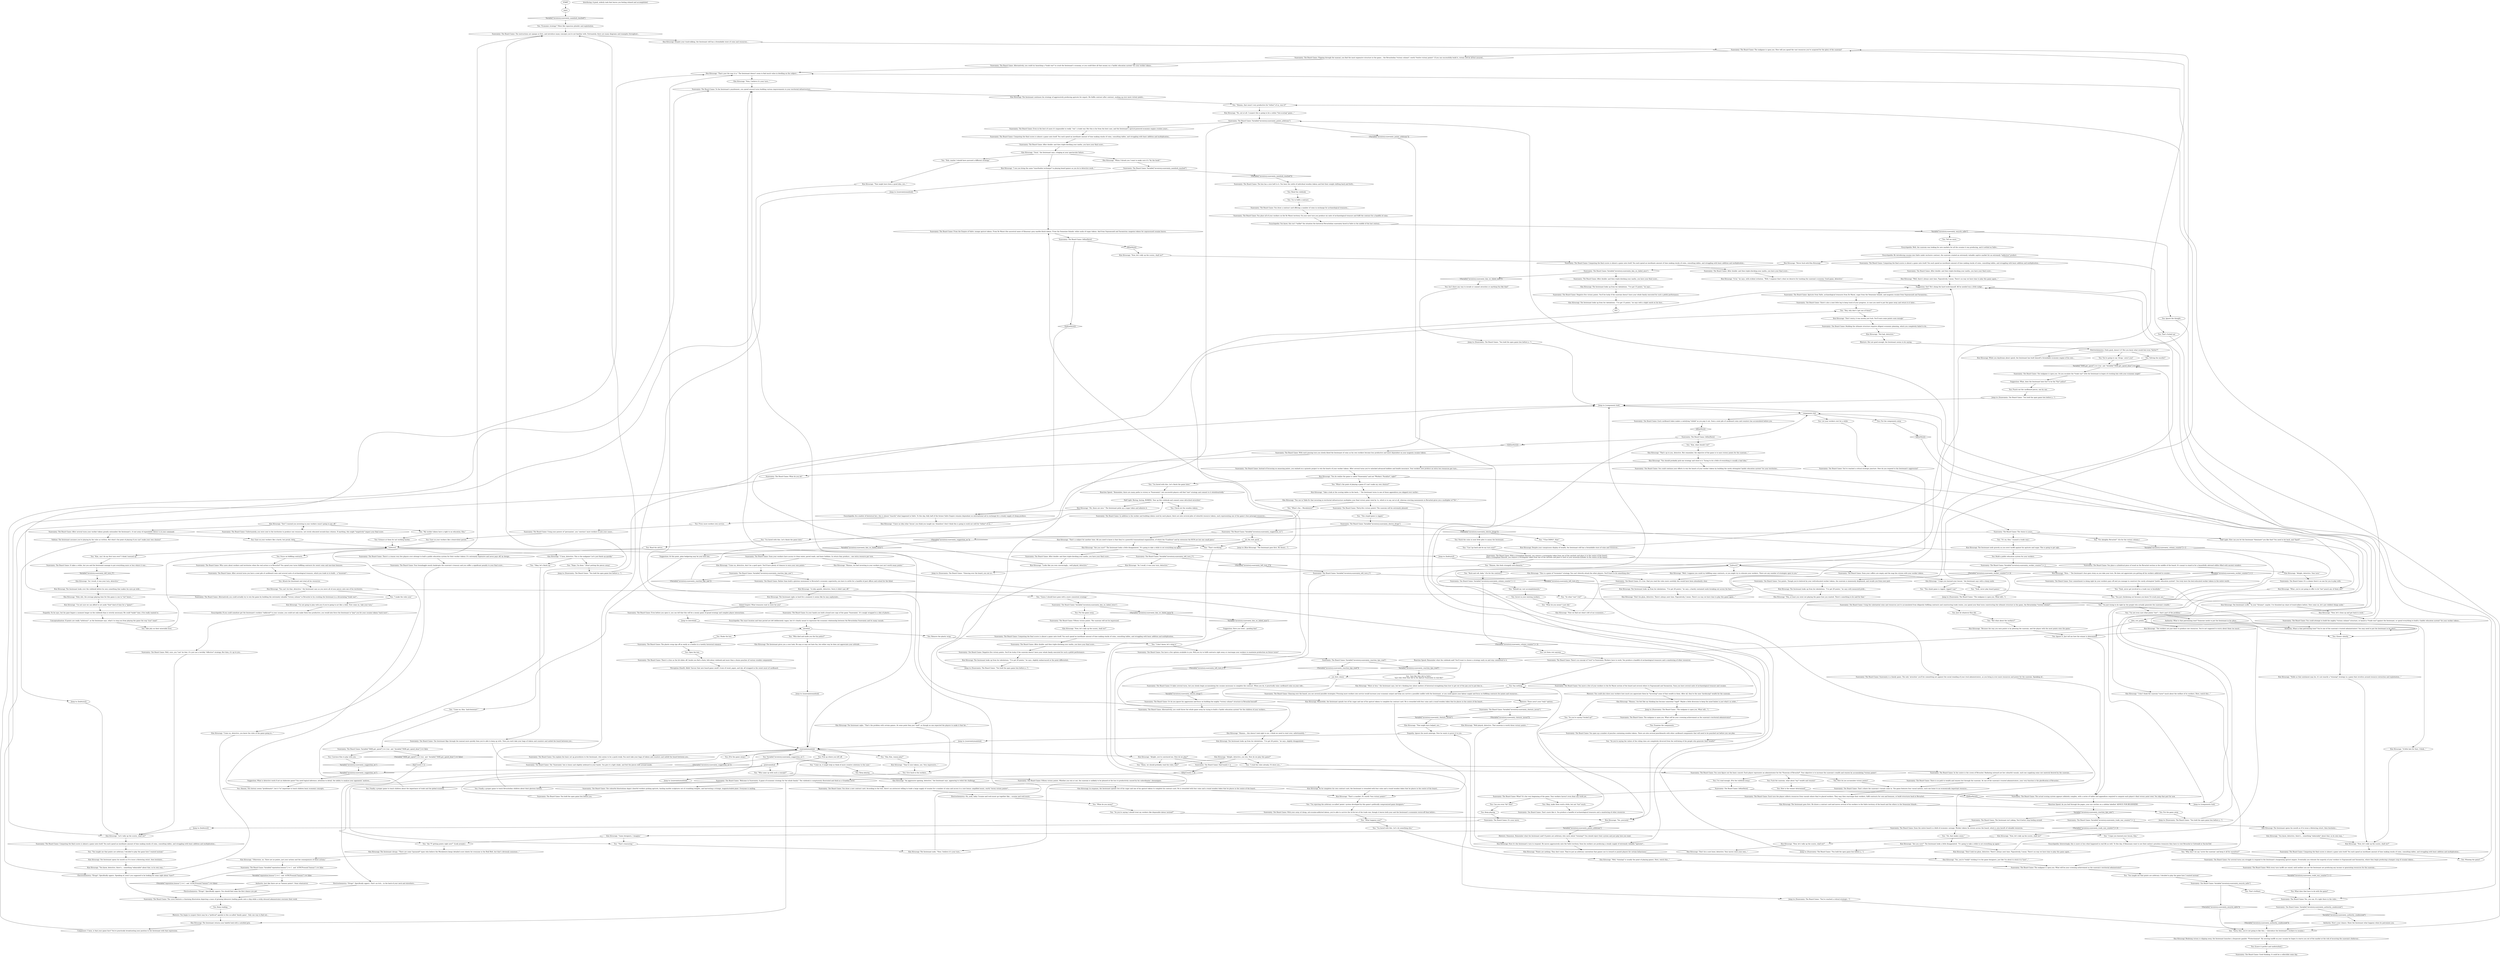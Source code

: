 # INVENTORY / SUZERAINTY GAME
# Information about: colonies of Revachol.
# ==================================================
digraph G {
	  0 [label="START"];
	  1 [label="input"];
	  2 [label="You: Shake the box."];
	  3 [label="introhub"];
	  4 [label="Rhetoric: But not good enough, the lieutenant seems to be saying."];
	  5 [label="You: Fuck the suzerain, what about *my* wealth and renown?"];
	  6 [label="Suzerainty: The Board Game: The actual scoring system appears infinitely complex, with a series of tables and appendices required to compute each player's final victory point total. You skip that part for now."];
	  7 [label="Suzerainty: The Board Game: You open up a number of pouches containing wooden tokens. There are also several punchboards with other cardboard components that will need to be punched out before you can play."];
	  8 [label="Suzerainty: The Board Game: In addition to the worker and building tokens used by each player, there are also several piles of colourful resource tokens, each representing one of the game's four principal resources..."];
	  9 [label="Kim Kitsuragi: \"That's a market. It's worth *two victory points*.\""];
	  10 [label="You: Glower silently."];
	  11 [label="Kim Kitsuragi: \"Don't worry, it was mostly just luck. You'll earn some points soon enough.\""];
	  12 [label="components hub"];
	  13 [label="Electrochemistry: Oh, yeah, baby. Cocaine and rock music go together like... cocaine and rock music."];
	  14 [label="You: \"Hmmm, this feels strangely anti-climactic.\""];
	  15 [label="Kim Kitsuragi: The lieutenant sighs. \"That's the problem with certain games. At some point they just *end*, as though no one expected the players to make it that far...\""];
	  16 [label="Suzerainty: The Board Game: Who cares about workers and territories when the real action is in Revachol? You spend your turns fulfilling contracts for sweet coins and one-time bonuses."];
	  17 [label="Suzerainty: The Board Game: It's true. Had you read the rules more carefully this would have been abundantly clear."];
	  18 [label="Kim Kitsuragi: The lieutenant shrugs. \"There are some *paranoid* types who believe the Moralintern keeps detailed score sheets for everyone in the Reál Belt, but that's obviously nonsense...\""];
	  19 [label="Kim Kitsuragi: \"Otherwise, no. There are no points, just your actions and the consequences of those actions.\""];
	  20 [label="Authority: Now's your chance. Show the lieutenant what happens when he patronizes you."];
	  21 [label="Suzerainty: The Board Game: Variable[\"inventory.suzerainty_authority_condescend\"]"];
	  22 [label="Variable[\"inventory.suzerainty_authority_condescend\"]", shape=diamond];
	  23 [label="!(Variable[\"inventory.suzerainty_authority_condescend\"])", shape=diamond];
	  24 [label="Suzerainty: The Board Game: Your commitment to doing right by your workers pays off and you manage to construct the rarely attempted *public education system*. You truly have the best-educated worker tokens in the entire world..."];
	  25 [label="Encyclopedia: Well, the suzerain was looking for new markets for all the cocaine it was producing, and it settled on Safre..."];
	  26 [label="Rhetoric: Those aren't your *only* options."];
	  27 [label="Kim Kitsuragi: \"Holy shit, the average playing time for this game is one to *six* hours...\""];
	  28 [label="Kim Kitsuragi: The lieutenant looks up from his tabulations. \"I've got 20 points,\" he says with measured pride..."];
	  29 [label="You: Solving the murder?"];
	  30 [label="Suzerainty: The Board Game: The endgame is upon you. How will you spend the vast resources you've acquired for the glory of the suzerain?"];
	  31 [label="You: Remove the plastic wrap."];
	  32 [label="Suzerainty: The Board Game: Even before you open it, you can tell that this will be a meaty game of grand strategy and complex player interactions."];
	  33 [label="Suzerainty: The Board Game: There's a hiss as the lid slides off. Inside you find a thick, full-colour rulebook and more than a dozen pouches of various wooden components."];
	  34 [label="You: I've read enough. (Put the rulebook away.)"];
	  35 [label="Half Light: Boring, boring, BORING. Tear up this rulebook and commit some old-school atrocities!"];
	  36 [label="Suzerainty: The Board Game: Variable[\"inventory.suzerainty_reaction_tips_read\"]"];
	  37 [label="Variable[\"inventory.suzerainty_reaction_tips_read\"]", shape=diamond];
	  38 [label="!(Variable[\"inventory.suzerainty_reaction_tips_read\"])", shape=diamond];
	  39 [label="You: Pick up where you left off."];
	  40 [label="Kim Kitsuragi: \"More or less,\" the lieutenant says, but he's thinking less about matters of historical wrongdoing than how to get out of the jam you've put him in..."];
	  41 [label="You: \"For almighty Revachol!\" (Go for the victory column.)"];
	  42 [label="Jump to: [hubturn2]"];
	  43 [label="Kim Kitsuragi: \"Now, I believe it's your turn...\""];
	  44 [label="You: \"Am *I* getting points right now?\" (Look around.)"];
	  45 [label="You: \"Who came up with such a concept?\""];
	  46 [label="Suzerainty: The Board Game: Using the substantial coins and resources you've accumulated from diligently fulfilling contracts and constructing trade routes, you spend your final turns constructing the ultimate structure in the game, the Revacholian *victory column*..."];
	  47 [label="Kim Kitsuragi: \"A risky gambit, detective. Sorry it didn't pay off.\""];
	  48 [label="You: Okay, make them work a little, but not *too* much."];
	  49 [label="Suzerainty: The Board Game: Computing the final scores is almost a game unto itself. You each spend an inordinate amount of time making stacks of coins, consulting tables, and struggling with basic addition and multiplication..."];
	  50 [label="Suzerainty: The Board Game: Computing the final scores is almost a game unto itself. You each spend an inordinate amount of time making stacks of coins, consulting tables, and struggling with basic addition and multiplication..."];
	  51 [label="You: \"Yeah, never play board games.\""];
	  52 [label="You: \"Guess I should have gone with a more consistent strategy.\""];
	  53 [label="Empathy: So he says, but his gaze lingers a moment longer on the rulebook than is strictly necessary. He could *make* time, if he really wanted to."];
	  54 [label="Suggestion: At this point, plain badgering may be your best bet."];
	  55 [label="You: \"Come on, Kim, *puh-leeeeeze*.\""];
	  56 [label="Suzerainty: The Board Game: After double- and then triple-checking your maths, you have your final score..."];
	  57 [label="Suzerainty: The Board Game: After double- and then triple-checking your maths, you have your final score..."];
	  58 [label="You: \"Huh, maybe I should have pursued a different strategy.\""];
	  59 [label="Kim Kitsuragi: The lieutenant opens his mouth as if to issue a blistering retort, then hesitates..."];
	  60 [label="Electrochemistry: *Drugs*. Specifically uppers. That's an itch... in the back of your neck and elsewhere..."];
	  61 [label="Suzerainty: The Board Game: Flipping through the manual, you find the most expensive structure in the game... the Revacholian *victory column*, worth *twelve victory points*. If you can successfully build it, victory will be all-but assured..."];
	  62 [label="Suzerainty: The Board Game: Alternatively, you could try launching a *trade war* to crush the lieutenant's economy, or you could blow all that money on a *public education system* for your worker tokens..."];
	  63 [label="You: Open the box."];
	  64 [label="Suzerainty: The Board Game: Variable[\"reputation.honour\"] >= 1  and  IsTHCPresent(\"honour\") == false"];
	  65 [label="Variable[\"reputation.honour\"] >= 1  and  IsTHCPresent(\"honour\") == false", shape=diamond];
	  66 [label="!(Variable[\"reputation.honour\"] >= 1  and  IsTHCPresent(\"honour\") == false)", shape=diamond];
	  67 [label="You: How do you accumulate victory points?"];
	  68 [label="You: \"Rock and roll, baby.\" (Go for the contract.)"];
	  69 [label="Kim Kitsuragi: The lieutenant nods gravely as you erect tariffs against his apricots and sugar. This is going to get ugly..."];
	  70 [label="You: Focus on fulfilling contracts."];
	  71 [label="Kim Kitsuragi: \"You know, detective, there's... something *admirable* about that, in its own way...\""];
	  72 [label="Kim Kitsuragi: \"You should probably pick one strategy and stick to it. Trying to do a little of everything is usually a bad idea.\""];
	  73 [label="Suzerainty: The Board Game: Your boondoggle nearly bankrupts the suzerain's treasury and you suffer a significant penalty to your final score..."];
	  74 [label="Jump to: [suzeraintymainhub]"];
	  75 [label="Kim Kitsuragi: \"Don't be glum, detective. There's always next time. Figuratively, I mean. There's no way we have time to play this game again...\""];
	  76 [label="Suzerainty: The Board Game: After double- and then triple-checking your maths, you have your final score..."];
	  77 [label="You: You're going to say 'drugs,' aren't you?"];
	  78 [label="Suzerainty: The Board Game: The endgame is upon you. What will be your crowning achievement as the suzerain's territorial administrator?"];
	  79 [label="Perception (Smell): Ahhh! Savour that new board game smell! A mix of wood, paper, and ink, all wrapped in the sweet must of cardboard."];
	  80 [label="suzeraintymainhub"];
	  81 [label="You: [Put the game away.]"];
	  82 [label="Authority: Just like there are no *honour points*. None whatsoever."];
	  83 [label="You: Put the components away."];
	  84 [label="You: \"It's on, Kim.\" (Launch a trade war.)"];
	  85 [label="Kim Kitsuragi: Now it's the lieutenant's turn to respond. He moves aggressively onto the Safre territory. Soon his workers are producing a steady supply of extremely valuable *apricots*..."];
	  86 [label="You: Gaze on your workers like a harsh, but proud, deity."];
	  87 [label="You: \"What's the point of playing a game if I can't make my own choices?\""];
	  88 [label="You: Tell me more."];
	  89 [label="You: That's fucked up!"];
	  90 [label="Kim Kitsuragi: \"Yes, precisely.\""];
	  91 [label="Suzerainty: The Board Game: It's your move."];
	  92 [label="Kim Kitsuragi: The lieutenant looks up from his tabulations. \"I've got 15 points,\" he says with a slight smirk on his face..."];
	  93 [label="Kim Kitsuragi: \"Hey, at least you went out playing the game how you wanted. There's something to be said for that.\""];
	  94 [label="Suzerainty: The Board Game: Computing the final scores is almost a game unto itself. You each spend an inordinate amount of time making stacks of coins, consulting tables, and struggling with basic addition and multiplication..."];
	  95 [label="Suzerainty: The Board Game: Negative five victory points. You'll be lucky if the suzerain doesn't have your whole family executed for such a pitiful performance."];
	  96 [label="Suzerainty: The Board Game: IsKimHere()"];
	  97 [label="IsKimHere()", shape=diamond];
	  98 [label="!(IsKimHere())", shape=diamond];
	  99 [label="Kim Kitsuragi: \"See? I warned you investing in your workers wasn't going to pay off.\""];
	  100 [label="You: \"My worker tokens have a right to an education, Kim.\""];
	  101 [label="Kim Kitsuragi: \"You can't do that, detective,\" the lieutenant says as you move all of your pieces onto one of his territories."];
	  102 [label="hubturn3"];
	  103 [label="You: \"I hope you learned your lesson, Kim.\""];
	  104 [label="You: \"I'm bored with this. Let's finish the game later.\""];
	  105 [label="You: \"Okay, let's finish up.\""];
	  106 [label="Suzerainty: The Board Game: Variable[\"inventory.suzerainty_worker_counter\"] > 2"];
	  107 [label="Variable[\"inventory.suzerainty_worker_counter\"] > 2", shape=diamond];
	  108 [label="!(Variable[\"inventory.suzerainty_worker_counter\"] > 2)", shape=diamond];
	  109 [label="Suzerainty: The Board Game: That's more like it. You produce a handful of archaeological treasures and a smattering of other resources."];
	  110 [label="You: \"I make the rules now.\""];
	  111 [label="Kim Kitsuragi: \"You see in Table 8c that investing in territorial infrastructure multiplies your final victory point total by 1x, which is to say, not at all, whereas erecting monuments in Revachol gives you a multiplier of *5x*...\""];
	  112 [label="Jump to: [suzeraintymainhub]"];
	  113 [label="Jump to: [hubturn2]"];
	  114 [label="Kim Kitsuragi: \"As I recall, it was your turn, detective.\""];
	  115 [label="Suzerainty: The Board Game: Variable[\"inventory.suzerainty_left_turn_2\"]"];
	  116 [label="Variable[\"inventory.suzerainty_left_turn_2\"]", shape=diamond];
	  117 [label="!(Variable[\"inventory.suzerainty_left_turn_2\"])", shape=diamond];
	  118 [label="Kim Kitsuragi: The lieutenant looks up from his tabulations. \"I've got 20 points,\" he says, slightly embarrassed at the point differential..."];
	  119 [label="Suzerainty: The Board Game: Alternatively, you could throw the whole game away by trying to build a *public education system* for the children of your workers..."];
	  120 [label="Suzerainty: The Board Game: Good thinking. It could be a collectible some day."];
	  121 [label="Suggestion: What is detective work if not an elaborate game? You need logical inference, attention to detail, the ability to analyse your opponents' motives..."];
	  122 [label="You: \"Hmm, we should probably read the rules, huh?\""];
	  123 [label="You: \"I read the rules already, I'll show you...\""];
	  124 [label="yor_first_choice"];
	  125 [label="Suzerainty: The Board Game: You draw a contract card offering a number of coins in exchange for archaeological treasures..."];
	  126 [label="Suzerainty: The Board Game: Using your powers of 'persuasion', you 'convince' more workers to join your cause..."];
	  127 [label="Kim Kitsuragi: \"That's up to you, detective. But remember, the objective of the game is to earn victory points for the suzerain...\""];
	  128 [label="Kim Kitsuragi: \"No, not at all. I suspect this is going to be a rather *low-scoring* game...\""];
	  129 [label="You: \"That's terrifying.\""];
	  130 [label="Suzerainty: The Board Game: There's no concept of *rest* in Suzerainty. Workers have to work. You produce a handful of archaeological treasures and a smattering of other resources."];
	  131 [label="Kim Kitsuragi: \"I'm not going to play with you if you're going to act like a child. Now come on, take your turn.\""];
	  132 [label="Kim Kitsuragi: \"That's a subject for another time. All you need to know is that they're a powerful transnational organization, of which the *Coalition* and by extension the RCM are but one small piece.\""];
	  133 [label="Jump to: [Suzerainty: The Board Game: \"Glancing over the board, you see se...\"]"];
	  134 [label="Kim Kitsuragi: \"You know, detective, there's... something *admirable* about that, in its own way...\""];
	  135 [label="Kim Kitsuragi: \"That might have been a good idea, yes...\""];
	  136 [label="Jump to: [introhub]"];
	  137 [label="You: Finally, a proper game to teach children about the importance of trade and the global economy."];
	  138 [label="Suzerainty: The Board Game: That's where the suzerain's vassals come in. The game features four vassal nations, each one home to an economically important resource..."];
	  139 [label="Suzerainty: The Board Game: Each turn the player collects resources from vassals where they've placed workers. They may then rearrange their workers, fulfil contracts for coin and bonuses, or build structures back in Revachol..."];
	  140 [label="Kim Kitsuragi: \"I'm not sure we can afford to set aside *that* kind of time for a *game*.\""];
	  141 [label="You: \"*Cha-CHING*, Kim!\""];
	  142 [label="Jump to: [components hub]"];
	  143 [label="Suzerainty: The Board Game: After several turns you have a neat pile of cardboard coins and several units of archaeological treasure, which you trade in to build... a *museum*..."];
	  144 [label="You: \"So what *can* I do?\""];
	  145 [label="Rhetoric: Nonsense. Remember what the lieutenant said? If points are arbitrary, who cares about *winning*? You should reject their system and just play how you want."];
	  146 [label="Composure: C'mon, is that your game face? You're practically broadcasting your position to the lieutenant with that expression."];
	  147 [label="Suzerainty: The Board Game: You place all of your workers on the Ile Marat territory. On your next turn you produce six units of archaeological treasure and fulfil the contract for a handful of coins."];
	  148 [label="You: Ignore the thought."];
	  149 [label="Kim Kitsuragi: The lieutenant scoffs. \"In your *dreams*, maybe. I've thrashed my share of trash-talkers before. Now come on, let's put childish things aside.\""];
	  150 [label="Suzerainty: The Board Game: There's also a neat little log to keep track of your progress, in case you need to put the game away and return to it later..."];
	  151 [label="Kim Kitsuragi: \"Hmmm... this doesn't look right to me. I think we need to start over, unfortunately...\""];
	  152 [label="Kim Kitsuragi: In response, the lieutenant spends two of his sugar and one of his apricot tokens to complete his contract card. He is rewarded with four coins and a round wooden token that he places in the centre of the board..."];
	  153 [label="Interfacing: A good, orderly task that leaves you feeling relaxed and accomplished."];
	  154 [label="You: Stack the coins in neat little piles to annoy the lieutenant."];
	  155 [label="Kim Kitsuragi: \"You do realize the game is called *Suzerainty* and not *Workers' Paradise*, right?\""];
	  156 [label="Jump to: [Suzerainty: The Board Game: \"You hold the open game box before y...\"]"];
	  157 [label="Jump to: [Suzerainty: The Board Game: \"You hold the open game box before y...\"]"];
	  158 [label="You: \"Nope, I'm done.\" (Start putting the pieces away.)"];
	  159 [label="Encyclopedia: By introducing cocaine into Safre under exclusive contract, the suzerain created an extremely valuable captive market for an extremely *addictive* product."];
	  160 [label="Suzerainty: The Board Game: Variable[\"inventory.suzerainty_rhetoric_invest\"]"];
	  161 [label="Variable[\"inventory.suzerainty_rhetoric_invest\"]", shape=diamond];
	  162 [label="!(Variable[\"inventory.suzerainty_rhetoric_invest\"])", shape=diamond];
	  163 [label="Kim Kitsuragi: \"I hope you learned your lesson,\" the lieutenant says with a sharp smile."];
	  164 [label="Suzerainty: The Board Game: Computing the final scores is almost a game unto itself. You each spend an inordinate amount of time making stacks of coins, consulting tables, and struggling with basic addition and multiplication..."];
	  165 [label="Kim Kitsuragi: The lieutenant gives you a sour look. He may or may not hate fun, but either way he does not appreciate your attitude..."];
	  166 [label="Suggestion: Have you tried... goading him?"];
	  167 [label="Suzerainty: The Board Game: In your hands you hold a brand new copy of the game 'Suzerainty'. It's snugly wrapped in a skin of plastic..."];
	  168 [label="Suzerainty: The Board Game: The box has a nice heft to it. You hear the rattle of individual wooden tokens and feel their weight shifting back and forth..."];
	  169 [label="Suzerainty: The Board Game: The plastic wrap rips off as easily as a bodice in a tawdry historical romance."];
	  170 [label="You: \"I don't know, let's wing it.\""];
	  171 [label="Suzerainty: The Board Game: DayCount() < 2"];
	  172 [label="DayCount() < 2", shape=diamond];
	  173 [label="!(DayCount() < 2)", shape=diamond];
	  174 [label="Suzerainty: The Board Game: You soon figure out the basic conceit: Each player represents an administrator for the *Suzerain of Revachol*. Your objective is to increase the suzerain's wealth and renown by accumulating *victory points*."];
	  175 [label="Kim Kitsuragi: Despite your trash-talking, the lieutenant still has a formidable store of coins and resources..."];
	  176 [label="Kim Kitsuragi: Despite your conspicuous display of wealth, the lieutenant still has a formidable store of coins and resources..."];
	  177 [label="You: \"Can I go back and do my turn over?\""];
	  178 [label="Suzerainty: The Board Game: After several turns your worker tokens greatly outnumber the lieutenant's. A vast army of expendable labour is at your command."];
	  179 [label="You: Gaze on your workers like a benevolent parent."];
	  180 [label="Kim Kitsuragi: \"Hmmm, too bad investing in your workers just isn't worth many points.\""];
	  181 [label="hubturn2"];
	  182 [label="Kim Kitsuragi: \"Let's tally up the scores, shall we?\""];
	  183 [label="Suzerainty: The Board Game: Variable[\"inventory.suzerainty_points_arbitrary\"]"];
	  184 [label="Variable[\"inventory.suzerainty_points_arbitrary\"]", shape=diamond];
	  185 [label="!(Variable[\"inventory.suzerainty_points_arbitrary\"])", shape=diamond];
	  186 [label="Suzerainty: The Board Game: Even in the best of cases it's impossible to really \"win\" a trade war. But this is far from the best case, and the lieutenant's apricot-powered economic engine crushes yours..."];
	  187 [label="Kim Kitsuragi: \"Now, let's tally up the scores, shall we?\""];
	  188 [label="Kim Kitsuragi: \"Now, let's tally up the scores, shall we?\""];
	  189 [label="Empathy: Ignore the mock umbrage. Now he wants to prove it to you."];
	  190 [label="Kim Kitsuragi: \"Now, let's clean up and get back to work.\""];
	  191 [label="Suggestion: See? He's doing the hard work himself. All he needed was a little nudge..."];
	  192 [label="Jump to: [Suzerainty: The Board Game: \"The endgame is upon you. What will...\"]"];
	  193 [label="Suzerainty: The Board Game: The lieutenant flips through the manual more quickly than you're able to keep up with. Then you each take your bags of tokens and counters and unfold the board between you..."];
	  194 [label="Suzerainty: The Board Game: Variable[\"inventory.suzerainty_mainhub_reached\"]"];
	  195 [label="Variable[\"inventory.suzerainty_mainhub_reached\"]", shape=diamond];
	  196 [label="!(Variable[\"inventory.suzerainty_mainhub_reached\"])", shape=diamond];
	  197 [label="Jump to: [suzeraintymainhub]"];
	  198 [label="Reaction Speed: As you leaf through the pages, your eye catches on a sidebar labelled 'ADVICE FOR BEGINNERS'."];
	  199 [label="Kim Kitsuragi: The lieutenant goes first. He draws a contract card and moves several of his workers to the Safre territory of the board and the others to the Semenine Islands..."];
	  200 [label="You: \"Hey, why don't I get one of those?\""];
	  201 [label="Reaction Speed: Remember what the rulebook said! You'll want to choose a strategy early on and stay committed to it."];
	  202 [label="You: \"Just like they did to Safre.\"\n\"Isn't this what they did in the Apricot Suzerainty in real life?\"
"];
	  203 [label="Kim Kitsuragi: \"I have no idea what 'lesson' you think you taught me. Somehow I don't think this is going to work out well for *either* of us...\""];
	  204 [label="Encyclopedia: Interestingly, this is more or less what happened in real life as well. To this day, if Iilmaraans want to see their nation's priceless treasures they have to visit Revachol or Gottwald or Sur-la-Clef."];
	  205 [label="Kim Kitsuragi: \"Alright, detective. Your turn.\""];
	  206 [label="You: Put the game away."];
	  207 [label="Jump to: [Suzerainty: The Board Game: \"You hold the open game box before y...\"]"];
	  208 [label="Suzerainty: The Board Game: Fifteen victory points. The suzerain will not be impressed."];
	  209 [label="Kim Kitsuragi: The lieutenant looks up from his tabulations. \"I've got 15 points,\" he says..."];
	  210 [label="Kim Kitsuragi: As he completes his own contract card, the lieutenant is rewarded with four coins and a round wooden token that he places in the centre of the board..."];
	  211 [label="Electrochemistry: Feels good, doesn't it? But you know what would feel even *better*?"];
	  212 [label="Suzerainty: The Board Game: Or do you ignore his aggression and focus on building the mighty *victory column* structure in Revachol herself?"];
	  213 [label="Suggestion: What, does the lieutenant hate fun? Is he the *fun* police?"];
	  214 [label="You: Isn't there any way to invade or commit atrocities or anything fun like that?"];
	  215 [label="Kim Kitsuragi: \"Oh, those are nice.\" The lieutenant picks up a sugar token and admires it."];
	  216 [label="Kim Kitsuragi: \"Now, let's tally up the scores, shall we?\""];
	  217 [label="You: Give back to the workers."];
	  218 [label="Kim Kitsuragi: \"Well, I suppose you could try fulfilling some contracts, or you might try to relocate your workers. There are any number of strategies open to you.\""];
	  219 [label="You: \"I'm just trying to do right by the people who actually generate the suzerain's wealth.\""];
	  220 [label="Suzerainty: The Board Game: The choice is yours."];
	  221 [label="Kim Kitsuragi: \"That's just the way it is.\" The lieutenant doesn't seem to find much value in dwelling on the subject..."];
	  222 [label="Kim Kitsuragi: The lieutenant nods. \"Now, I believe it's your turn...\""];
	  223 [label="Kim Kitsuragi: \"Are you sure?\" The lieutenant looks a little disappointed. \"It's going to take a while to set everything up again.\""];
	  224 [label="Reaction Speed: \"Remember, there are many paths to victory in *Suzerainty*, but successful players will find *one* strategy and commit to it wholeheartedly.\""];
	  225 [label="Suzerainty: The Board Game: There's a reason very few players ever attempt to built a public education system for their worker tokens: It's extremely expensive and never pays off, by design..."];
	  226 [label="Suzerainty: The Board Game: Two points. Though you're beloved by your well-educated worker tokens, the suzerain is immensely displeased, and recalls you from your post."];
	  227 [label="Kim Kitsuragi: \"Well, there's always next time. Figuratively, I mean. There's no way we have time to play this game again...\""];
	  228 [label="Jump to: [Suzerainty: The Board Game: \"You hold the open game box before y...\"]"];
	  229 [label="Suzerainty: The Board Game: You could attempt to build the mighty *victory column* structure, or launch a *trade war* against the lieutenant, or spend everything to build a *public education system* for your worker tokens..."];
	  230 [label="You: Examine the components."];
	  231 [label="Kim Kitsuragi: \"Alright, you've convinced me. How do we play?\""];
	  232 [label="Suzerainty: The Board Game: Apricots from Safre, archaeological treasures from Ile Marat, sugar from the Semenine Islands, and magenta cocaine from Supramundi and Saramiriza..."];
	  233 [label="Suzerainty: The Board Game: There is no path to wealth and renown but through the suzerain. As one of the suzerain's trusted administrators, your very function is the glorification of Revachol..."];
	  234 [label="You: How is the winner determined?"];
	  235 [label="You: Check out the wooden tokens."];
	  236 [label="You: Let your workers rest for a while."];
	  237 [label="Suzerainty: The Board Game: It takes several turns, but you slowly begin accumulating the cocaine necessary to complete the contract. When you do, it practically rains cardboard coins on your side..."];
	  238 [label="Suzerainty: The Board Game: Variable[\"inventory.suzerainty_column_counter\"] > 2"];
	  239 [label="Variable[\"inventory.suzerainty_column_counter\"] > 2", shape=diamond];
	  240 [label="!(Variable[\"inventory.suzerainty_column_counter\"] > 2)", shape=diamond];
	  241 [label="You: \"Behold my vast accomplishments.\""];
	  242 [label="Suzerainty: The Board Game: You place a cylindrical piece of wood on the Revachol section in the middle of the board. It's meant to stand in for a beautifully adorned edifice filled with ancient wonders."];
	  243 [label="You: Attack the lieutenant and steal all his resources."];
	  244 [label="Kim Kitsuragi: \"This is a game of *economic* strategy. You can't directly attack the other players. You'll have to do something else.\""];
	  245 [label="Kim Kitsuragi: \"Now we find out what's left of our economies...\""];
	  246 [label="You: \"I'm bored with this. Let's do something else.\""];
	  247 [label="Suzerainty: The Board Game: Soon your coffers are empty and the map lies strewn with your worker tokens."];
	  248 [label="Suzerainty: The Board Game: Computing the final scores is almost a game unto itself. You each spend an inordinate amount of time making stacks of coins, consulting tables, and struggling with basic addition and multiplication..."];
	  249 [label="Kim Kitsuragi: \"Don't be a sore loser, detective. Your moves were your own...\""];
	  250 [label="Jump to: [Suzerainty: The Board Game: \"The endgame is upon you. What will...\"]"];
	  251 [label="Kim Kitsuragi: The lieutenant looks over the rulebook before he sees something that makes his eyes go wide..."];
	  252 [label="Kim Kitsuragi: \"They're nice tokens, yes. Very impressive...\""];
	  253 [label="You: Invest in your existing workers."];
	  254 [label="Suzerainty: The Board Game: Soon your workers have access to clean water, paved roads, and basic hobbies. In return they produce... one extra resource per turn."];
	  255 [label="Kim Kitsuragi: The lieutenant continues his strategy of aggressively producing apricots for export. He fulfils contract after contract, racking up ever more victory points..."];
	  256 [label="Suzerainty: The Board Game: The endgame is upon you. What will be your crowning achievement as the suzerain's territorial administrator?"];
	  257 [label="You: \"Hmmm, that wasn't very productive for *either* of us, was it?\""];
	  258 [label="Kim Kitsuragi: \"Game designers, I imagine.\""];
	  259 [label="Kim Kitsuragi: \"An aggressive opening, detective,\" the lieutenant says, appearing to relish the challenge."];
	  260 [label="Rhetoric: You could also show your workers how much you appreciate them by *investing* some of that wealth in them. After all, they're the ones *producing* wealth for the suzerain."];
	  261 [label="Kim Kitsuragi: \"That might have helped, yes...\""];
	  262 [label="Suzerainty: The Board Game: Variable[\"inventory.suzerainty_kim_wc_failed_twice\"]"];
	  263 [label="Variable[\"inventory.suzerainty_kim_wc_failed_twice\"]", shape=diamond];
	  264 [label="!(Variable[\"inventory.suzerainty_kim_wc_failed_twice\"])", shape=diamond];
	  265 [label="You: Put the game away."];
	  266 [label="Suzerainty: The Board Game: Variable[\"inventory.suzerainty_left_turn_3\"]"];
	  267 [label="Variable[\"inventory.suzerainty_left_turn_3\"]", shape=diamond];
	  268 [label="!(Variable[\"inventory.suzerainty_left_turn_3\"])", shape=diamond];
	  269 [label="Kim Kitsuragi: \"As I recall, it was your turn, detective.\""];
	  270 [label="Kim Kitsuragi: The lieutenant looks up from his tabulations. \"I've got 26 points,\" he says, a barely contained smile breaking out across his face..."];
	  271 [label="Kim Kitsuragi: \"Now, let's tally up the scores, shall we?\""];
	  272 [label="Electrochemistry: *Drugs*. Specifically uppers. Speaking of, aren't you supposed to be looking for some right about *now*?"];
	  273 [label="Suzerainty: The Board Game: The endgame is upon you. Do you escalate the *trade war* with the lieutenant in hopes of crushing him with your economic might?"];
	  274 [label="You: [Leave it perfect and undisturbed.]"];
	  275 [label="You: \"Who died and made you the fun police?\""];
	  276 [label="You: Punch out the cardboard pieces, one by one."];
	  277 [label="Suzerainty: The Board Game: Each cardboard token makes a satisfying *chhhk* as you pop it out. Soon a neat pile of cardboard coins and counters has accumulated before you."];
	  278 [label="Jump to: [Suzerainty: The Board Game: \"You hold the open game box before y...\"]"];
	  279 [label="Kim Kitsuragi: \"What, you're not going to offer to let *me* punch any of them out?\""];
	  280 [label="Suzerainty: The Board Game: IsKimHere()"];
	  281 [label="IsKimHere()", shape=diamond];
	  282 [label="!(IsKimHere())", shape=diamond];
	  283 [label="You: \"Kim, what should I do?\""];
	  284 [label="You: \"Kim, can I do my first turn over? I think I messed up.\""];
	  285 [label="Kim Kitsuragi: \"The workers are just there to produce raw resources. You're not supposed to worry about them too much.\""];
	  286 [label="Kim Kitsuragi: \"Because the way you earn points is by pleasing the suzerain, and the player with the most points wins the game.\""];
	  287 [label="Suzerainty: The Board Game: For several turns you struggle to respond to the lieutenant's burgeoning apricot empire. Eventually you relocate the majority of your workers to Supramundi and Saramiriza, where they begin producing a bumper crop of cocaine tokens..."];
	  288 [label="Kim Kitsuragi: \"I don't think the suzerain *cares* much about the welfare of its workers. Here, watch this...\""];
	  289 [label="You: \"I'm not even sure what points *are* -- that's part of the problem.\""];
	  290 [label="Authority: What is that patronizing tone? You're one of the suzerain's trusted administrators! You may need to put the lieutenant in his place..."];
	  291 [label="Suzerainty: The Board Game: Building the ultimate structure requires diligent economic planning, which you completely failed to do..."];
	  292 [label="You: Let them rest anyway."];
	  293 [label="You: Can you even *do* that?"];
	  294 [label="Suzerainty: The Board Game: Well, sure, you *can* do that. It's just not a terribly *effective* strategy. But then, it's up to you..."];
	  295 [label="Kim Kitsuragi: \"Hmmm, I do feel like my thinking has become somewhat *rigid*. Maybe a little diversion to keep the mind limber is just what's in order...\""];
	  296 [label="You: Keep playing."];
	  297 [label="Suzerainty: The Board Game: After double- and then triple-checking your maths, you have your final score..."];
	  298 [label="Suzerainty: The Board Game: After double- and then triple-checking your maths, you have your final score..."];
	  299 [label="You: \"You taught me that points are arbitrary. I decided to play the game how I wanted instead.\""];
	  300 [label="Kim Kitsuragi: \"I see you bring the same *unorthodox technique* to playing board games as you do to detective work...\""];
	  301 [label="Suzerainty: The Board Game: You have a few options available to you: Will you try to fulfil contracts right away or rearrange your workers to maximize production on future turns?"];
	  302 [label="Suzerainty: The Board Game: It's a shame there's no one for you to play with."];
	  303 [label="Suzerainty: The Board Game: With each passing turn you slowly bleed the lieutenant of coins as his own workers become less productive and more dependent on your magenta cocaine tokens."];
	  304 [label="Kim Kitsuragi: \"A little late for that, I think...\""];
	  305 [label="Suzerainty: The Board Game: With a triumphant flourish, you remove a rectangular token from one of the satchels and place it in the centre of the board...\nWith a triumphant flourish, you remove a rectangular token from one of the satchels and place it next to your museum-cylinder in the centre of the board...
"];
	  306 [label="You: Just do whatever Kim did."];
	  307 [label="Suzerainty: The Board Game: You move a few of your workers to the Ile Marat section of the board and several others to Supramundi and Saramiriza. Soon you have several units of archaeological treasure and cocaine."];
	  308 [label="You: \"But what about the workers?\""];
	  309 [label="Suzerainty: The Board Game: You could continue your efforts to win the hearts of your worker tokens by building the rarely attempted *public education system* for your territories..."];
	  310 [label="You: \"You taught me that points are arbitrary. I decided to play the game how I wanted instead.\""];
	  311 [label="Suzerainty: The Board Game: Unfortunately, you were sent to the territories to produce raw resources, not overly educated second-class citizens. If anything, this might *negatively* impact your final score."];
	  312 [label="You: \"Yeah, never get involved in a trade war in Insulinde.\""];
	  313 [label="You: \"This dumb game is rigged, rigged I say!\""];
	  314 [label="Kim Kitsuragi: The lieutenant sighs so hard for a moment it seems like he may asphyxiate..."];
	  315 [label="Suzerainty: The Board Game: Variable[\"TASK.get_speed\"] == true  and  Variable[\"TASK.get_speed_done\"] == false"];
	  316 [label="Variable[\"TASK.get_speed\"] == true  and  Variable[\"TASK.get_speed_done\"] == false", shape=diamond];
	  317 [label="!(Variable[\"TASK.get_speed\"] == true  and  Variable[\"TASK.get_speed_done\"] == false)", shape=diamond];
	  318 [label="You: Convince Kim to play with you."];
	  319 [label="You: Variable[\"inventory.suzerainty_suggestion_wc\"]"];
	  320 [label="Variable[\"inventory.suzerainty_suggestion_wc\"]", shape=diamond];
	  321 [label="!(Variable[\"inventory.suzerainty_suggestion_wc\"])", shape=diamond];
	  322 [label="You: \"Come on, it might help us think of more creative solutions to the case.\""];
	  323 [label="You: Hmmm, this history seems *problematic*, but it *is* important to teach children basic economic concepts."];
	  324 [label="Suzerainty: The Board Game: You draw a new contract card. According to the text, there's an aristocrat willing to trade a large supply of cocaine for a number of coins and access to a rare bonus: amplified music, worth *seven victory points*..."];
	  325 [label="Suzerainty: The Board Game: With every turn tariffs are raised, until neither you nor the lieutenant are producing any income or generating resources for the suzerain..."];
	  326 [label="You: Build a public education system for your workers."];
	  327 [label="Half Light: How can you let the lieutenant *dominate* you like that? You need to hit back, and *hard*!"];
	  328 [label="Kim Kitsuragi: \"Points are nothing. They don't exist. They're just an arbitrary convention that games use to reward or punish players for certain behaviours.\""];
	  329 [label="Authority: What is that patronizing tone? Someone needs to put the lieutenant in his place."];
	  330 [label="Suzerainty: The Board Game: Variable[\"inventory.suzerainty_reaction_tips_saw\"]"];
	  331 [label="Variable[\"inventory.suzerainty_reaction_tips_saw\"]", shape=diamond];
	  332 [label="!(Variable[\"inventory.suzerainty_reaction_tips_saw\"])", shape=diamond];
	  333 [label="Suzerainty: The Board Game: Rather than build a glorious monument to Revachol's economic superiority, you have to settle for a handful of post offices and school for the blind."];
	  334 [label="Kim Kitsuragi: \"Not bad, detective.\""];
	  335 [label="Encyclopedia: You know, this isn't *unlike* the situation the historical Revacholian suzerainty faced in Safre in the middle of the last century..."];
	  336 [label="You: \"What do you mean?\""];
	  337 [label="You: \"So you're saying I fucked up?\""];
	  338 [label="You: \"So you're saying the values of the ruling class are completely divorced from the well-being of the people who generate their wealth?\""];
	  339 [label="You: \"What's the... Moralintern?\""];
	  340 [label="Jump to: [Kim Kitsuragi: \"The lieutenant goes first. He draws...\"]"];
	  341 [label="Kim Kitsuragi: The lieutenant looks up from his tabulations. \"I've got 26 points,\" he says, slightly disappointed..."];
	  342 [label="You: \"This stupid game is rigged.\""];
	  343 [label="Kim Kitsuragi: \"When I thrash you I want to make sure it's *by the book*.\""];
	  344 [label="Suzerainty: The Board Game: From the Empire of Safre: orange apricot tokens. From Ile Marat (the ancestral name of Iilmaraa): gray marble block tokens. From the Semenine Islands: white sacks of sugar tokens. And from Supramundi and Saramiriza: magenta tokens for unprocessed cocaine leaves."];
	  345 [label="Suzerainty: The Board Game: Suzerainty is a family game. The only 'atrocities' you'll be committing are against the social standing of your rival administrators, as you bring in ever more resources and power for the suzerain. Speaking of..."];
	  346 [label="Jump to: [Suzerainty: The Board Game: \"You hold the open game box before y...\"]"];
	  347 [label="Suzerainty: The Board Game: IsKimHere()"];
	  348 [label="IsKimHere()", shape=diamond];
	  349 [label="!(IsKimHere())", shape=diamond];
	  350 [label="Suzerainty: The Board Game: What? It's the very beginning of the game. Your workers haven't even done any work yet."];
	  351 [label="Suzerainty: The Board Game: You've reached a critical strategic juncture. How do you respond to the lieutenant's aggression?"];
	  352 [label="You: \"Sorry, Kim, you're not going to like this...\" (Introduce the lieutenant's workers to cocaine.)"];
	  353 [label="Kim Kitsuragi: \"Hrm...\" The lieutenant's face goes stony as you take your turn. He does not appreciate you getting all his workers addicted to cocaine..."];
	  354 [label="Kim Kitsuragi: Realising victory is slipping away, the lieutenant launches a desperate gambit: *Protectionism*. By erecting tariffs on your cocaine he hopes to starve you out of the market at the risk of incurring the suzerain's disfavour..."];
	  355 [label="Suzerainty: The Board Game: Glancing over the board, you see several possible strategies: Pressing more workers into service would increase your economic output and help you survive a possible conflict with the lieutenant, or you could ignore your labour supply and focus on fulfilling contracts for points and resources..."];
	  356 [label="Suzerainty: The Board Game: To the lieutenant's puzzlement, you spend several turns building various improvements to your territorial infrastructure..."];
	  357 [label="You: \"What do you mean? I just did.\""];
	  358 [label="Suzerainty: The Board Game: Alternatively you could actually try to win the game by building the extremely valuable *victory column* in Revachol or by crushing the lieutenant in a devastating *trade war*..."];
	  359 [label="dem_vict_points"];
	  360 [label="You: \"I'm rejecting the arbitrary so-called 'points' system developed by this game's politically compromised game designers.\""];
	  361 [label="You: \"I'm bored with this. Let's finish the game later.\""];
	  362 [label="Kim Kitsuragi: \"C'mon, detective. This is the endgame! Let's just finish up quickly.\""];
	  363 [label="You: Read the advice."];
	  364 [label="Suzerainty: The Board Game: Variable[\"inventory.suzerainty_trade_war_counter\"] > 2"];
	  365 [label="Variable[\"inventory.suzerainty_trade_war_counter\"] > 2", shape=diamond];
	  366 [label="!(Variable[\"inventory.suzerainty_trade_war_counter\"] > 2)", shape=diamond];
	  367 [label="Kim Kitsuragi: The lieutenant opens his mouth as if to issue a blistering retort, then hesitates..."];
	  368 [label="Suzerainty: The Board Game: Variable[\"inventory.suzerainty_encyclo_safre\"]"];
	  369 [label="Variable[\"inventory.suzerainty_encyclo_safre\"]", shape=diamond];
	  370 [label="!(Variable[\"inventory.suzerainty_encyclo_safre\"])", shape=diamond];
	  371 [label="You: That's brilliant."];
	  372 [label="Kim Kitsuragi: \"Never fuck with Kim Kitsuragi.\""];
	  373 [label="You: \"You just chickening out because you know I'd crush your ass.\""];
	  374 [label="Jump to: [Suzerainty: The Board Game: \"You've reached a critical strategic...\"]"];
	  375 [label="Suzerainty: The Board Game: Fifteen victory points. Whether you win or not, the suzerain is unlikely to be pleased at the loss to productivity caused by his subordinates' shenanigans."];
	  376 [label="Kim Kitsuragi: \"A tie,\" he says, with evident irritation. \"Well, I suppose that's what we deserve for trashing the suzerain's economy. Good game, detective.\""];
	  377 [label="Suzerainty: The Board Game: Negative five victory points. You'll be lucky if the suzerain doesn't have your whole family executed for such a pitiful performance."];
	  378 [label="Kim Kitsuragi: \"Ouch,\" the lieutenant says, cringing at your spectacular failure."];
	  379 [label="Kim Kitsuragi: \"Come on, detective, you knew the rules of the game going in...\""];
	  380 [label="Suzerainty: The Board Game: Variable[\"inventory.suzerainty_electro_drugs\"]"];
	  381 [label="Variable[\"inventory.suzerainty_electro_drugs\"]", shape=diamond];
	  382 [label="!(Variable[\"inventory.suzerainty_electro_drugs\"])", shape=diamond];
	  383 [label="Suzerainty: The Board Game: Variable[\"inventory.suzerainty_suggestion_wc\"]"];
	  384 [label="Variable[\"inventory.suzerainty_suggestion_wc\"]", shape=diamond];
	  385 [label="!(Variable[\"inventory.suzerainty_suggestion_wc\"])", shape=diamond];
	  386 [label="do_the_hub_quick"];
	  387 [label="Electrochemistry: *Drugs*. Specifically uppers. You should find some the first chance you get."];
	  388 [label="Suzerainty: The Board Game: 'Welcome to Suzerainty: A game of economic strategy for the whole family!' The rulebook is sumptuously illustrated and thick as a Graadian novel."];
	  389 [label="You: Try to fulfil a contract."];
	  390 [label="Kim Kitsuragi: Meanwhile, the lieutenant spends two of his sugar and one of his apricot tokens to complete his contract card. He is rewarded with four coins and a round wooden token that he places in the centre of the board..."];
	  391 [label="You: Say nothing."];
	  392 [label="You: Press more workers into service."];
	  393 [label="Jump to: [hubturn3]"];
	  394 [label="Suzerainty: The Board Game: Soon the entire board is a field of economic carnage. Worker tokens lie strewn across the board, which is also bereft of valuable resources."];
	  395 [label="You: \"What happens now?\""];
	  396 [label="You: \"Oh, that makes sense.\""];
	  397 [label="You: \"That's reassuring.\""];
	  398 [label="Kim Kitsuragi: \"Are you sure?\" The lieutenant looks a little disappointed. \"It's going to take a while to set everything up again.\""];
	  399 [label="Kim Kitsuragi: \"Well, *winning* is usually the point of playing games. Here, watch this...\""];
	  400 [label="Kim Kitsuragi: \"Take a look at the scoring tables in the back...\" The lieutenant turns to one of those appendices you skipped over earlier..."];
	  401 [label="You: \"So you're saying I should treat my workers like disposable labour instead?\""];
	  402 [label="Suzerainty: The Board Game: Thirty-five victory points! The suzerain will be extremely pleased."];
	  403 [label="Kim Kitsuragi: \"Looks like you won convincingly... well played, detective.\""];
	  404 [label="Kim Kitsuragi: \"Alright, detective, you win. How do we play this game?\""];
	  405 [label="Inland Empire: What treasures wait in store for you?"];
	  406 [label="You: Read the rulebook."];
	  407 [label="You: \"Hey, Kim, wanna play?\""];
	  408 [label="Suzerainty: The Board Game: You explain the basic set up procedures to the lieutenant, who seems to be a quick study. You each take your bags of tokens and counters and unfold the board between you..."];
	  409 [label="Suzerainty: The Board Game: In the centre is the crown of Revachol. Radiating outward are her colourful vassals, each one supplying some raw material desired by the suzerain..."];
	  410 [label="Suzerainty: The Board Game: The 'Suzerainty' box is heavy and slightly awkward in your hands. You give it a light shake, and feel the pieces shift around inside."];
	  411 [label="You: 'Economic strategy'? More like rapacious plunder and exploitation."];
	  412 [label="You: Finally, a proper game to teach Revacholian children about their glorious history."];
	  413 [label="Suzerainty: The Board Game: The colourful illustrations depict cheerful workers picking apricots, hauling marble sculptures out of crumbling temples, and harvesting a strange, magenta-leafed plant. Everyone is smiling."];
	  414 [label="Suzerainty: The Board Game: The instructions are opaque at first, and introduce many concepts you're not familiar with. Fortunately, there are many diagrams and examples throughout..."];
	  415 [label="Rhetoric: You begin to suspect there may be a *political* agenda to this so-called 'family game'. Only one way to find out..."];
	  416 [label="Suzerainty: The Board Game: You hold the open game box before you."];
	  417 [label="Jump to: [components hub]"];
	  418 [label="Encyclopedia: As a matter of historical fact, this is almost *exactly* what happened in Safre. To this day, fully half of the former Safre Empire remains dependant on international aid in exchange for a steady supply of cheap produce."];
	  419 [label="Suzerainty: The Board Game: What do you do?"];
	  420 [label="Kim Kitsuragi: \"Well played, detective. That museum is worth three victory points...\""];
	  421 [label="You: \"Why don't we say 'screw the suzerain' and keep it all for ourselves?\""];
	  422 [label="Suzerainty: The Board Game: Instead of focussing on amassing points, you embark on a quixotic project to win the hearts of your worker tokens. After several turns you've unlocked advanced hobbies and health insurance. Your workers now produce an extra two resources per turn..."];
	  423 [label="Jump to: [suzeraintymainhub]"];
	  424 [label="Conceptualization: If points are really *arbitrary*, as the lieutenant says, what's to stop you from playing the game the way *you* want?"];
	  425 [label="Kim Kitsuragi: \"Yes, you're *really* sticking it to the game designers, just like I'm about to stick it to *you*...\""];
	  426 [label="Suzerainty: The Board Game: With your army of cheap, not-cocaine-addicted labour, you're able to survive the tit-for-tat of the trade war, though it leaves both your and the lieutenant's economies worse-off than before..."];
	  427 [label="You: What does that have to do with the game?"];
	  428 [label="Suzerainty: The Board Game: Computing the final scores is almost a game unto itself. You each spend an inordinate amount of time making stacks of coins, consulting tables, and struggling with basic addition and multiplication..."];
	  429 [label="Kim Kitsuragi: \"Now, let's tally up the scores, shall we?\""];
	  430 [label="Suzerainty: The Board Game: Variable[\"inventory.suzerainty_kim_wc_failed_once\"]"];
	  431 [label="Variable[\"inventory.suzerainty_kim_wc_failed_once\"]", shape=diamond];
	  432 [label="!(Variable[\"inventory.suzerainty_kim_wc_failed_once\"])", shape=diamond];
	  433 [label="Suzerainty: The Board Game: After double- and then triple-checking your maths, you have your final score..."];
	  434 [label="You: Winning the game?"];
	  435 [label="Kim Kitsuragi: While you daydream about speed, the lieutenant has built himself a formidable economic engine of his own..."];
	  436 [label="Suzerainty: The Board Game: The cover features a charming illustration depicting a mass of grinning labourers loading goods onto a ship while a richly dressed administrator oversees their work."];
	  437 [label="Encyclopedia: The exact location and time period are left deliberately vague, but it's clearly meant to represent the economic relationship between the Revacholian Suzerainty and its many vassals."];
	  438 [label="You: Keep reading."];
	  439 [label="Kim Kitsuragi: The lieutenant returns your baleful look with a satisfied grin."];
	  440 [label="Kim Kitsuragi: \"Noble as that sentiment may be, it's not exactly a *winning* strategy in a game that revolves around resource extraction and exploitation...\""];
	  441 [label="You: Grimace at them for not working harder."];
	  442 [label="Kim Kitsuragi: \"Come on, detective, don't be a spoil sport. You'll have plenty of chances to earn your own points.\""];
	  443 [label="Suzerainty: The Board Game: It takes a while, but you and the lieutenant manage to put everything more or less where it was..."];
	  444 [label="pointsminihub"];
	  445 [label="You: Take pity on their miserable lives."];
	  446 [label="Volition: The lieutenant assumes you're playing by the rules as written. But what's the point of playing if you can't make your own choices?"];
	  447 [label="You: Ignore it. Just tell me how the winner is determined."];
	  448 [label="Suzerainty: The Board Game: The lieutenant isn't joking. You'd better stop fooling around."];
	  449 [label="Encyclopedia: If you could somehow get the lieutenant's workers *addicted* to your cocaine, you could not only make them less productive, you would also force the lieutenant to *pay* you for your cocaine tokens *each turn*..."];
	  450 [label="Suzerainty: The Board Game: Yes, you can. It's right there in the rules..."];
	  451 [label="You: Keep playing."];
	  452 [label="Kim Kitsuragi: \"Don't look too glum, detective. There's always next time. Figuratively, I mean. There's no way we have time to play this game again...\""];
	  0 -> 1
	  1 -> 195
	  2 -> 169
	  3 -> 2
	  3 -> 275
	  3 -> 31
	  4 -> 211
	  5 -> 234
	  6 -> 198
	  7 -> 12
	  8 -> 345
	  9 -> 360
	  10 -> 440
	  11 -> 291
	  12 -> 83
	  12 -> 236
	  12 -> 277
	  13 -> 336
	  14 -> 15
	  15 -> 217
	  16 -> 143
	  17 -> 394
	  18 -> 19
	  19 -> 64
	  20 -> 352
	  21 -> 22
	  21 -> 23
	  22 -> 20
	  23 -> 352
	  24 -> 312
	  25 -> 159
	  26 -> 160
	  27 -> 140
	  28 -> 93
	  29 -> 316
	  30 -> 61
	  31 -> 170
	  32 -> 136
	  33 -> 79
	  34 -> 347
	  35 -> 235
	  35 -> 215
	  36 -> 37
	  36 -> 38
	  37 -> 202
	  38 -> 124
	  39 -> 444
	  40 -> 355
	  41 -> 239
	  42 -> 182
	  43 -> 356
	  44 -> 18
	  45 -> 259
	  46 -> 306
	  47 -> 314
	  47 -> 52
	  48 -> 109
	  49 -> 299
	  50 -> 298
	  51 -> 373
	  52 -> 262
	  53 -> 424
	  54 -> 55
	  55 -> 315
	  56 -> 378
	  57 -> 227
	  58 -> 135
	  59 -> 134
	  60 -> 436
	  61 -> 62
	  62 -> 221
	  63 -> 33
	  64 -> 65
	  64 -> 66
	  65 -> 82
	  66 -> 387
	  67 -> 138
	  68 -> 238
	  69 -> 326
	  70 -> 16
	  71 -> 188
	  72 -> 309
	  72 -> 422
	  73 -> 379
	  74 -> 80
	  75 -> 191
	  76 -> 95
	  77 -> 316
	  78 -> 230
	  79 -> 80
	  80 -> 231
	  80 -> 39
	  80 -> 81
	  80 -> 407
	  80 -> 408
	  80 -> 319
	  82 -> 387
	  83 -> 281
	  84 -> 69
	  85 -> 328
	  86 -> 181
	  87 -> 400
	  88 -> 25
	  89 -> 450
	  90 -> 184
	  91 -> 113
	  92 -> 453
	  93 -> 191
	  94 -> 76
	  95 -> 118
	  96 -> 97
	  96 -> 98
	  97 -> 216
	  98 -> 418
	  99 -> 178
	  99 -> 100
	  99 -> 311
	  100 -> 441
	  101 -> 144
	  101 -> 358
	  101 -> 110
	  102 -> 353
	  102 -> 68
	  102 -> 244
	  102 -> 247
	  102 -> 218
	  103 -> 204
	  104 -> 363
	  105 -> 193
	  106 -> 107
	  106 -> 108
	  107 -> 24
	  108 -> 226
	  109 -> 391
	  110 -> 131
	  111 -> 402
	  111 -> 339
	  111 -> 338
	  112 -> 80
	  113 -> 182
	  114 -> 251
	  115 -> 116
	  115 -> 117
	  116 -> 270
	  117 -> 151
	  118 -> 228
	  119 -> 221
	  121 -> 323
	  122 -> 344
	  123 -> 409
	  124 -> 307
	  124 -> 237
	  124 -> 390
	  125 -> 147
	  126 -> 179
	  127 -> 72
	  128 -> 183
	  129 -> 222
	  130 -> 391
	  131 -> 449
	  132 -> 129
	  132 -> 398
	  133 -> 356
	  134 -> 272
	  135 -> 272
	  136 -> 3
	  137 -> 414
	  138 -> 139
	  139 -> 199
	  140 -> 53
	  141 -> 176
	  142 -> 12
	  143 -> 243
	  144 -> 219
	  145 -> 85
	  146 -> 356
	  147 -> 335
	  148 -> 352
	  149 -> 190
	  150 -> 200
	  151 -> 341
	  152 -> 9
	  154 -> 177
	  155 -> 361
	  155 -> 220
	  155 -> 87
	  156 -> 417
	  157 -> 417
	  158 -> 157
	  159 -> 89
	  159 -> 428
	  159 -> 372
	  160 -> 161
	  160 -> 162
	  161 -> 261
	  162 -> 420
	  163 -> 313
	  163 -> 51
	  164 -> 434
	  165 -> 112
	  166 -> 374
	  167 -> 437
	  168 -> 406
	  169 -> 63
	  170 -> 301
	  171 -> 173
	  171 -> 174
	  172 -> 60
	  173 -> 388
	  174 -> 34
	  174 -> 67
	  174 -> 5
	  175 -> 30
	  176 -> 30
	  177 -> 305
	  178 -> 446
	  178 -> 86
	  179 -> 181
	  180 -> 337
	  181 -> 70
	  181 -> 393
	  181 -> 362
	  181 -> 284
	  181 -> 254
	  182 -> 49
	  183 -> 185
	  183 -> 186
	  184 -> 145
	  185 -> 85
	  186 -> 248
	  187 -> 429
	  188 -> 164
	  189 -> 74
	  190 -> 229
	  191 -> 232
	  192 -> 78
	  193 -> 410
	  194 -> 196
	  194 -> 197
	  195 -> 411
	  196 -> 168
	  197 -> 80
	  198 -> 331
	  199 -> 206
	  200 -> 11
	  201 -> 124
	  202 -> 40
	  203 -> 183
	  204 -> 421
	  205 -> 302
	  206 -> 156
	  207 -> 417
	  208 -> 271
	  209 -> 377
	  210 -> 9
	  211 -> 435
	  211 -> 77
	  211 -> 29
	  212 -> 119
	  213 -> 276
	  214 -> 346
	  215 -> 418
	  216 -> 50
	  217 -> 423
	  218 -> 17
	  219 -> 289
	  220 -> 104
	  220 -> 41
	  220 -> 84
	  220 -> 327
	  221 -> 43
	  222 -> 356
	  223 -> 452
	  223 -> 207
	  224 -> 35
	  225 -> 73
	  226 -> 28
	  227 -> 191
	  228 -> 417
	  229 -> 221
	  230 -> 7
	  231 -> 123
	  231 -> 122
	  231 -> 171
	  232 -> 150
	  233 -> 138
	  234 -> 6
	  235 -> 8
	  236 -> 351
	  237 -> 381
	  238 -> 240
	  238 -> 241
	  239 -> 46
	  240 -> 292
	  241 -> 253
	  242 -> 205
	  243 -> 101
	  244 -> 17
	  245 -> 183
	  246 -> 399
	  247 -> 163
	  248 -> 56
	  249 -> 189
	  250 -> 257
	  251 -> 27
	  252 -> 217
	  253 -> 357
	  254 -> 442
	  254 -> 180
	  255 -> 257
	  256 -> 310
	  257 -> 128
	  258 -> 44
	  258 -> 397
	  259 -> 152
	  260 -> 295
	  261 -> 189
	  262 -> 264
	  262 -> 265
	  263 -> 54
	  264 -> 431
	  265 -> 208
	  266 -> 268
	  266 -> 269
	  267 -> 114
	  268 -> 115
	  269 -> 133
	  270 -> 75
	  271 -> 94
	  272 -> 436
	  273 -> 213
	  274 -> 120
	  275 -> 165
	  276 -> 278
	  277 -> 348
	  278 -> 417
	  279 -> 142
	  280 -> 282
	  280 -> 283
	  281 -> 279
	  282 -> 303
	  283 -> 127
	  284 -> 443
	  285 -> 447
	  286 -> 447
	  287 -> 325
	  288 -> 256
	  289 -> 329
	  290 -> 290
	  290 -> 10
	  291 -> 334
	  292 -> 130
	  293 -> 451
	  294 -> 182
	  295 -> 192
	  296 -> 375
	  297 -> 403
	  298 -> 376
	  299 -> 59
	  300 -> 344
	  301 -> 36
	  302 -> 279
	  303 -> 419
	  304 -> 188
	  305 -> 242
	  305 -> 14
	  306 -> 308
	  307 -> 260
	  308 -> 286
	  309 -> 359
	  310 -> 368
	  311 -> 99
	  312 -> 373
	  313 -> 250
	  314 -> 405
	  315 -> 317
	  315 -> 318
	  316 -> 273
	  317 -> 172
	  318 -> 320
	  319 -> 321
	  319 -> 322
	  320 -> 384
	  321 -> 384
	  322 -> 296
	  323 -> 414
	  324 -> 13
	  325 -> 365
	  326 -> 106
	  327 -> 288
	  328 -> 425
	  329 -> 290
	  329 -> 10
	  330 -> 332
	  330 -> 333
	  331 -> 448
	  331 -> 364
	  332 -> 35
	  333 -> 47
	  334 -> 4
	  335 -> 369
	  336 -> 401
	  337 -> 90
	  338 -> 90
	  339 -> 132
	  340 -> 200
	  341 -> 404
	  342 -> 380
	  343 -> 194
	  344 -> 96
	  345 -> 6
	  346 -> 417
	  347 -> 349
	  347 -> 350
	  348 -> 280
	  349 -> 142
	  350 -> 48
	  350 -> 293
	  351 -> 102
	  352 -> 354
	  353 -> 304
	  354 -> 274
	  355 -> 26
	  356 -> 255
	  357 -> 245
	  358 -> 221
	  359 -> 201
	  359 -> 290
	  359 -> 10
	  359 -> 285
	  360 -> 426
	  361 -> 224
	  362 -> 105
	  362 -> 158
	  363 -> 225
	  364 -> 366
	  364 -> 367
	  365 -> 427
	  366 -> 187
	  367 -> 71
	  368 -> 370
	  368 -> 371
	  369 -> 88
	  369 -> 148
	  370 -> 352
	  371 -> 450
	  372 -> 430
	  373 -> 149
	  374 -> 352
	  375 -> 210
	  376 -> 191
	  377 -> 92
	  378 -> 58
	  378 -> 300
	  378 -> 343
	  379 -> 272
	  380 -> 382
	  380 -> 383
	  381 -> 212
	  382 -> 154
	  382 -> 141
	  383 -> 385
	  383 -> 386
	  384 -> 121
	  385 -> 263
	  386 -> 129
	  386 -> 340
	  386 -> 398
	  387 -> 436
	  388 -> 324
	  388 -> 137
	  388 -> 439
	  388 -> 412
	  388 -> 413
	  389 -> 125
	  390 -> 9
	  391 -> 355
	  392 -> 126
	  393 -> 102
	  394 -> 258
	  394 -> 396
	  394 -> 103
	  395 -> 246
	  396 -> 223
	  397 -> 222
	  398 -> 297
	  398 -> 266
	  399 -> 256
	  400 -> 111
	  401 -> 90
	  402 -> 342
	  403 -> 191
	  404 -> 123
	  404 -> 122
	  404 -> 171
	  405 -> 32
	  406 -> 389
	  407 -> 252
	  408 -> 410
	  409 -> 233
	  410 -> 80
	  411 -> 414
	  412 -> 414
	  413 -> 416
	  414 -> 175
	  415 -> 439
	  416 -> 80
	  417 -> 12
	  418 -> 392
	  418 -> 203
	  419 -> 182
	  420 -> 85
	  421 -> 287
	  422 -> 155
	  423 -> 80
	  424 -> 445
	  425 -> 256
	  426 -> 395
	  427 -> 450
	  428 -> 57
	  429 -> 249
	  430 -> 432
	  430 -> 433
	  431 -> 166
	  432 -> 214
	  433 -> 209
	  434 -> 316
	  435 -> 30
	  436 -> 438
	  437 -> 3
	  438 -> 415
	  439 -> 146
	  440 -> 188
	  441 -> 181
	  442 -> 330
	  443 -> 267
	  444 -> 44
	  444 -> 45
	  444 -> 397
	  445 -> 181
	  446 -> 42
	  447 -> 6
	  448 -> 394
	  449 -> 294
	  450 -> 21
	  451 -> 91
	  452 -> 191
}

